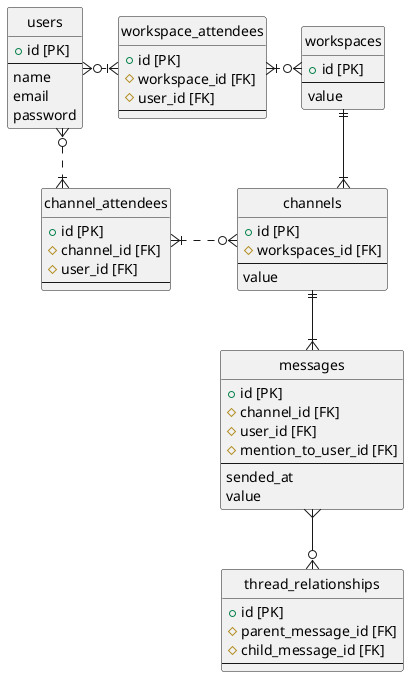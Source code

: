 @startuml

hide circle
skinparam linetype ortho

entity "users" {
  + id [PK]
  --
  name
  email
  password
}

entity "workspaces" {
  + id [PK]
  --
  value
}

entity "channels" {
  + id [PK]
  # workspaces_id [FK]
  --
  value
}

entity "messages" {
  + id [PK]
  # channel_id [FK]
  # user_id [FK]
  # mention_to_user_id [FK]
  --
  sended_at
  value
}

entity "thread_relationships" {
  + id [PK]
  # parent_message_id [FK]
  # child_message_id [FK]
  --
}

entity "channel_attendees" {
  + id [PK]
  # channel_id [FK]
  # user_id [FK]
  --
}

entity "workspace_attendees" {
  + id [PK]
  # workspace_id [FK]
  # user_id [FK]
  --
}

workspaces ||-d-|{ channels
channels ||-d-|{ messages
messages }-d-o{ thread_relationships
workspaces }o.l.|{ workspace_attendees
channels }o.l.|{ channel_attendees
users }o.r.|{ workspace_attendees
users }o..|{ channel_attendees
@enduml
